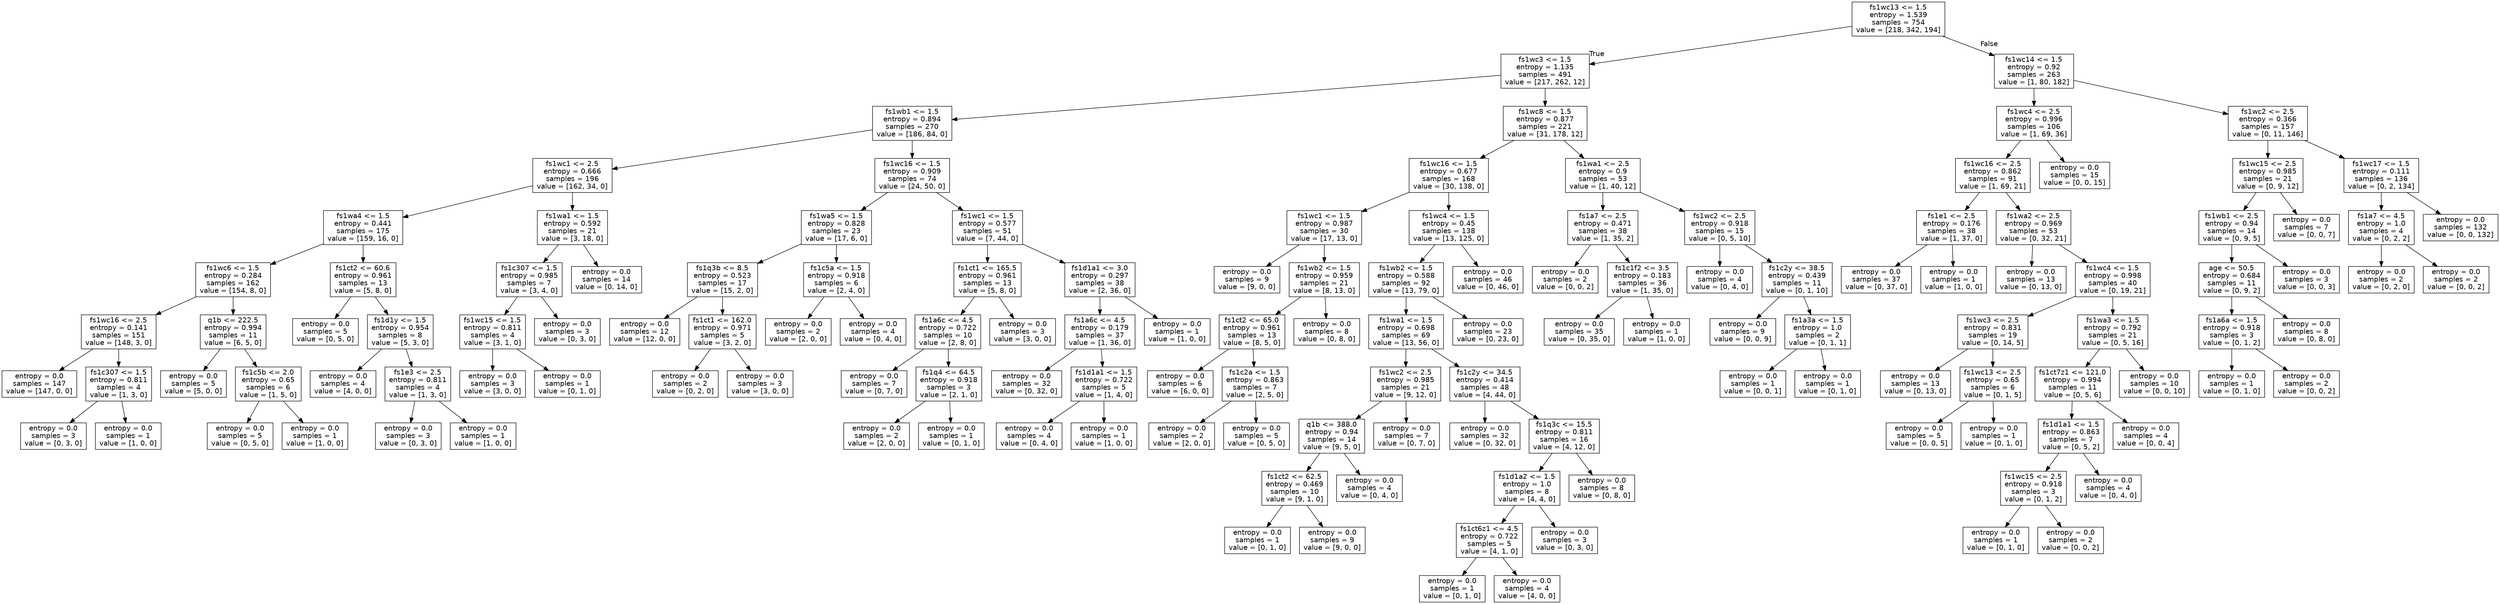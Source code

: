 digraph Tree {
node [shape=box, fontname="helvetica"] ;
edge [fontname="helvetica"] ;
0 [label="fs1wc13 <= 1.5\nentropy = 1.539\nsamples = 754\nvalue = [218, 342, 194]"] ;
1 [label="fs1wc3 <= 1.5\nentropy = 1.135\nsamples = 491\nvalue = [217, 262, 12]"] ;
0 -> 1 [labeldistance=2.5, labelangle=45, headlabel="True"] ;
2 [label="fs1wb1 <= 1.5\nentropy = 0.894\nsamples = 270\nvalue = [186, 84, 0]"] ;
1 -> 2 ;
3 [label="fs1wc1 <= 2.5\nentropy = 0.666\nsamples = 196\nvalue = [162, 34, 0]"] ;
2 -> 3 ;
4 [label="fs1wa4 <= 1.5\nentropy = 0.441\nsamples = 175\nvalue = [159, 16, 0]"] ;
3 -> 4 ;
5 [label="fs1wc6 <= 1.5\nentropy = 0.284\nsamples = 162\nvalue = [154, 8, 0]"] ;
4 -> 5 ;
6 [label="fs1wc16 <= 2.5\nentropy = 0.141\nsamples = 151\nvalue = [148, 3, 0]"] ;
5 -> 6 ;
7 [label="entropy = 0.0\nsamples = 147\nvalue = [147, 0, 0]"] ;
6 -> 7 ;
8 [label="fs1c307 <= 1.5\nentropy = 0.811\nsamples = 4\nvalue = [1, 3, 0]"] ;
6 -> 8 ;
9 [label="entropy = 0.0\nsamples = 3\nvalue = [0, 3, 0]"] ;
8 -> 9 ;
10 [label="entropy = 0.0\nsamples = 1\nvalue = [1, 0, 0]"] ;
8 -> 10 ;
11 [label="q1b <= 222.5\nentropy = 0.994\nsamples = 11\nvalue = [6, 5, 0]"] ;
5 -> 11 ;
12 [label="entropy = 0.0\nsamples = 5\nvalue = [5, 0, 0]"] ;
11 -> 12 ;
13 [label="fs1c5b <= 2.0\nentropy = 0.65\nsamples = 6\nvalue = [1, 5, 0]"] ;
11 -> 13 ;
14 [label="entropy = 0.0\nsamples = 5\nvalue = [0, 5, 0]"] ;
13 -> 14 ;
15 [label="entropy = 0.0\nsamples = 1\nvalue = [1, 0, 0]"] ;
13 -> 15 ;
16 [label="fs1ct2 <= 60.6\nentropy = 0.961\nsamples = 13\nvalue = [5, 8, 0]"] ;
4 -> 16 ;
17 [label="entropy = 0.0\nsamples = 5\nvalue = [0, 5, 0]"] ;
16 -> 17 ;
18 [label="fs1d1y <= 1.5\nentropy = 0.954\nsamples = 8\nvalue = [5, 3, 0]"] ;
16 -> 18 ;
19 [label="entropy = 0.0\nsamples = 4\nvalue = [4, 0, 0]"] ;
18 -> 19 ;
20 [label="fs1e3 <= 2.5\nentropy = 0.811\nsamples = 4\nvalue = [1, 3, 0]"] ;
18 -> 20 ;
21 [label="entropy = 0.0\nsamples = 3\nvalue = [0, 3, 0]"] ;
20 -> 21 ;
22 [label="entropy = 0.0\nsamples = 1\nvalue = [1, 0, 0]"] ;
20 -> 22 ;
23 [label="fs1wa1 <= 1.5\nentropy = 0.592\nsamples = 21\nvalue = [3, 18, 0]"] ;
3 -> 23 ;
24 [label="fs1c307 <= 1.5\nentropy = 0.985\nsamples = 7\nvalue = [3, 4, 0]"] ;
23 -> 24 ;
25 [label="fs1wc15 <= 1.5\nentropy = 0.811\nsamples = 4\nvalue = [3, 1, 0]"] ;
24 -> 25 ;
26 [label="entropy = 0.0\nsamples = 3\nvalue = [3, 0, 0]"] ;
25 -> 26 ;
27 [label="entropy = 0.0\nsamples = 1\nvalue = [0, 1, 0]"] ;
25 -> 27 ;
28 [label="entropy = 0.0\nsamples = 3\nvalue = [0, 3, 0]"] ;
24 -> 28 ;
29 [label="entropy = 0.0\nsamples = 14\nvalue = [0, 14, 0]"] ;
23 -> 29 ;
30 [label="fs1wc16 <= 1.5\nentropy = 0.909\nsamples = 74\nvalue = [24, 50, 0]"] ;
2 -> 30 ;
31 [label="fs1wa5 <= 1.5\nentropy = 0.828\nsamples = 23\nvalue = [17, 6, 0]"] ;
30 -> 31 ;
32 [label="fs1q3b <= 8.5\nentropy = 0.523\nsamples = 17\nvalue = [15, 2, 0]"] ;
31 -> 32 ;
33 [label="entropy = 0.0\nsamples = 12\nvalue = [12, 0, 0]"] ;
32 -> 33 ;
34 [label="fs1ct1 <= 162.0\nentropy = 0.971\nsamples = 5\nvalue = [3, 2, 0]"] ;
32 -> 34 ;
35 [label="entropy = 0.0\nsamples = 2\nvalue = [0, 2, 0]"] ;
34 -> 35 ;
36 [label="entropy = 0.0\nsamples = 3\nvalue = [3, 0, 0]"] ;
34 -> 36 ;
37 [label="fs1c5a <= 1.5\nentropy = 0.918\nsamples = 6\nvalue = [2, 4, 0]"] ;
31 -> 37 ;
38 [label="entropy = 0.0\nsamples = 2\nvalue = [2, 0, 0]"] ;
37 -> 38 ;
39 [label="entropy = 0.0\nsamples = 4\nvalue = [0, 4, 0]"] ;
37 -> 39 ;
40 [label="fs1wc1 <= 1.5\nentropy = 0.577\nsamples = 51\nvalue = [7, 44, 0]"] ;
30 -> 40 ;
41 [label="fs1ct1 <= 165.5\nentropy = 0.961\nsamples = 13\nvalue = [5, 8, 0]"] ;
40 -> 41 ;
42 [label="fs1a6c <= 4.5\nentropy = 0.722\nsamples = 10\nvalue = [2, 8, 0]"] ;
41 -> 42 ;
43 [label="entropy = 0.0\nsamples = 7\nvalue = [0, 7, 0]"] ;
42 -> 43 ;
44 [label="fs1q4 <= 64.5\nentropy = 0.918\nsamples = 3\nvalue = [2, 1, 0]"] ;
42 -> 44 ;
45 [label="entropy = 0.0\nsamples = 2\nvalue = [2, 0, 0]"] ;
44 -> 45 ;
46 [label="entropy = 0.0\nsamples = 1\nvalue = [0, 1, 0]"] ;
44 -> 46 ;
47 [label="entropy = 0.0\nsamples = 3\nvalue = [3, 0, 0]"] ;
41 -> 47 ;
48 [label="fs1d1a1 <= 3.0\nentropy = 0.297\nsamples = 38\nvalue = [2, 36, 0]"] ;
40 -> 48 ;
49 [label="fs1a6c <= 4.5\nentropy = 0.179\nsamples = 37\nvalue = [1, 36, 0]"] ;
48 -> 49 ;
50 [label="entropy = 0.0\nsamples = 32\nvalue = [0, 32, 0]"] ;
49 -> 50 ;
51 [label="fs1d1a1 <= 1.5\nentropy = 0.722\nsamples = 5\nvalue = [1, 4, 0]"] ;
49 -> 51 ;
52 [label="entropy = 0.0\nsamples = 4\nvalue = [0, 4, 0]"] ;
51 -> 52 ;
53 [label="entropy = 0.0\nsamples = 1\nvalue = [1, 0, 0]"] ;
51 -> 53 ;
54 [label="entropy = 0.0\nsamples = 1\nvalue = [1, 0, 0]"] ;
48 -> 54 ;
55 [label="fs1wc8 <= 1.5\nentropy = 0.877\nsamples = 221\nvalue = [31, 178, 12]"] ;
1 -> 55 ;
56 [label="fs1wc16 <= 1.5\nentropy = 0.677\nsamples = 168\nvalue = [30, 138, 0]"] ;
55 -> 56 ;
57 [label="fs1wc1 <= 1.5\nentropy = 0.987\nsamples = 30\nvalue = [17, 13, 0]"] ;
56 -> 57 ;
58 [label="entropy = 0.0\nsamples = 9\nvalue = [9, 0, 0]"] ;
57 -> 58 ;
59 [label="fs1wb2 <= 1.5\nentropy = 0.959\nsamples = 21\nvalue = [8, 13, 0]"] ;
57 -> 59 ;
60 [label="fs1ct2 <= 65.0\nentropy = 0.961\nsamples = 13\nvalue = [8, 5, 0]"] ;
59 -> 60 ;
61 [label="entropy = 0.0\nsamples = 6\nvalue = [6, 0, 0]"] ;
60 -> 61 ;
62 [label="fs1c2a <= 1.5\nentropy = 0.863\nsamples = 7\nvalue = [2, 5, 0]"] ;
60 -> 62 ;
63 [label="entropy = 0.0\nsamples = 2\nvalue = [2, 0, 0]"] ;
62 -> 63 ;
64 [label="entropy = 0.0\nsamples = 5\nvalue = [0, 5, 0]"] ;
62 -> 64 ;
65 [label="entropy = 0.0\nsamples = 8\nvalue = [0, 8, 0]"] ;
59 -> 65 ;
66 [label="fs1wc4 <= 1.5\nentropy = 0.45\nsamples = 138\nvalue = [13, 125, 0]"] ;
56 -> 66 ;
67 [label="fs1wb2 <= 1.5\nentropy = 0.588\nsamples = 92\nvalue = [13, 79, 0]"] ;
66 -> 67 ;
68 [label="fs1wa1 <= 1.5\nentropy = 0.698\nsamples = 69\nvalue = [13, 56, 0]"] ;
67 -> 68 ;
69 [label="fs1wc2 <= 2.5\nentropy = 0.985\nsamples = 21\nvalue = [9, 12, 0]"] ;
68 -> 69 ;
70 [label="q1b <= 388.0\nentropy = 0.94\nsamples = 14\nvalue = [9, 5, 0]"] ;
69 -> 70 ;
71 [label="fs1ct2 <= 62.5\nentropy = 0.469\nsamples = 10\nvalue = [9, 1, 0]"] ;
70 -> 71 ;
72 [label="entropy = 0.0\nsamples = 1\nvalue = [0, 1, 0]"] ;
71 -> 72 ;
73 [label="entropy = 0.0\nsamples = 9\nvalue = [9, 0, 0]"] ;
71 -> 73 ;
74 [label="entropy = 0.0\nsamples = 4\nvalue = [0, 4, 0]"] ;
70 -> 74 ;
75 [label="entropy = 0.0\nsamples = 7\nvalue = [0, 7, 0]"] ;
69 -> 75 ;
76 [label="fs1c2y <= 34.5\nentropy = 0.414\nsamples = 48\nvalue = [4, 44, 0]"] ;
68 -> 76 ;
77 [label="entropy = 0.0\nsamples = 32\nvalue = [0, 32, 0]"] ;
76 -> 77 ;
78 [label="fs1q3c <= 15.5\nentropy = 0.811\nsamples = 16\nvalue = [4, 12, 0]"] ;
76 -> 78 ;
79 [label="fs1d1a2 <= 1.5\nentropy = 1.0\nsamples = 8\nvalue = [4, 4, 0]"] ;
78 -> 79 ;
80 [label="fs1ct6z1 <= 4.5\nentropy = 0.722\nsamples = 5\nvalue = [4, 1, 0]"] ;
79 -> 80 ;
81 [label="entropy = 0.0\nsamples = 1\nvalue = [0, 1, 0]"] ;
80 -> 81 ;
82 [label="entropy = 0.0\nsamples = 4\nvalue = [4, 0, 0]"] ;
80 -> 82 ;
83 [label="entropy = 0.0\nsamples = 3\nvalue = [0, 3, 0]"] ;
79 -> 83 ;
84 [label="entropy = 0.0\nsamples = 8\nvalue = [0, 8, 0]"] ;
78 -> 84 ;
85 [label="entropy = 0.0\nsamples = 23\nvalue = [0, 23, 0]"] ;
67 -> 85 ;
86 [label="entropy = 0.0\nsamples = 46\nvalue = [0, 46, 0]"] ;
66 -> 86 ;
87 [label="fs1wa1 <= 2.5\nentropy = 0.9\nsamples = 53\nvalue = [1, 40, 12]"] ;
55 -> 87 ;
88 [label="fs1a7 <= 2.5\nentropy = 0.471\nsamples = 38\nvalue = [1, 35, 2]"] ;
87 -> 88 ;
89 [label="entropy = 0.0\nsamples = 2\nvalue = [0, 0, 2]"] ;
88 -> 89 ;
90 [label="fs1c1f2 <= 3.5\nentropy = 0.183\nsamples = 36\nvalue = [1, 35, 0]"] ;
88 -> 90 ;
91 [label="entropy = 0.0\nsamples = 35\nvalue = [0, 35, 0]"] ;
90 -> 91 ;
92 [label="entropy = 0.0\nsamples = 1\nvalue = [1, 0, 0]"] ;
90 -> 92 ;
93 [label="fs1wc2 <= 2.5\nentropy = 0.918\nsamples = 15\nvalue = [0, 5, 10]"] ;
87 -> 93 ;
94 [label="entropy = 0.0\nsamples = 4\nvalue = [0, 4, 0]"] ;
93 -> 94 ;
95 [label="fs1c2y <= 38.5\nentropy = 0.439\nsamples = 11\nvalue = [0, 1, 10]"] ;
93 -> 95 ;
96 [label="entropy = 0.0\nsamples = 9\nvalue = [0, 0, 9]"] ;
95 -> 96 ;
97 [label="fs1a3a <= 1.5\nentropy = 1.0\nsamples = 2\nvalue = [0, 1, 1]"] ;
95 -> 97 ;
98 [label="entropy = 0.0\nsamples = 1\nvalue = [0, 0, 1]"] ;
97 -> 98 ;
99 [label="entropy = 0.0\nsamples = 1\nvalue = [0, 1, 0]"] ;
97 -> 99 ;
100 [label="fs1wc14 <= 1.5\nentropy = 0.92\nsamples = 263\nvalue = [1, 80, 182]"] ;
0 -> 100 [labeldistance=2.5, labelangle=-45, headlabel="False"] ;
101 [label="fs1wc4 <= 2.5\nentropy = 0.996\nsamples = 106\nvalue = [1, 69, 36]"] ;
100 -> 101 ;
102 [label="fs1wc16 <= 2.5\nentropy = 0.862\nsamples = 91\nvalue = [1, 69, 21]"] ;
101 -> 102 ;
103 [label="fs1e1 <= 2.5\nentropy = 0.176\nsamples = 38\nvalue = [1, 37, 0]"] ;
102 -> 103 ;
104 [label="entropy = 0.0\nsamples = 37\nvalue = [0, 37, 0]"] ;
103 -> 104 ;
105 [label="entropy = 0.0\nsamples = 1\nvalue = [1, 0, 0]"] ;
103 -> 105 ;
106 [label="fs1wa2 <= 2.5\nentropy = 0.969\nsamples = 53\nvalue = [0, 32, 21]"] ;
102 -> 106 ;
107 [label="entropy = 0.0\nsamples = 13\nvalue = [0, 13, 0]"] ;
106 -> 107 ;
108 [label="fs1wc4 <= 1.5\nentropy = 0.998\nsamples = 40\nvalue = [0, 19, 21]"] ;
106 -> 108 ;
109 [label="fs1wc3 <= 2.5\nentropy = 0.831\nsamples = 19\nvalue = [0, 14, 5]"] ;
108 -> 109 ;
110 [label="entropy = 0.0\nsamples = 13\nvalue = [0, 13, 0]"] ;
109 -> 110 ;
111 [label="fs1wc13 <= 2.5\nentropy = 0.65\nsamples = 6\nvalue = [0, 1, 5]"] ;
109 -> 111 ;
112 [label="entropy = 0.0\nsamples = 5\nvalue = [0, 0, 5]"] ;
111 -> 112 ;
113 [label="entropy = 0.0\nsamples = 1\nvalue = [0, 1, 0]"] ;
111 -> 113 ;
114 [label="fs1wa3 <= 1.5\nentropy = 0.792\nsamples = 21\nvalue = [0, 5, 16]"] ;
108 -> 114 ;
115 [label="fs1ct7z1 <= 121.0\nentropy = 0.994\nsamples = 11\nvalue = [0, 5, 6]"] ;
114 -> 115 ;
116 [label="fs1d1a1 <= 1.5\nentropy = 0.863\nsamples = 7\nvalue = [0, 5, 2]"] ;
115 -> 116 ;
117 [label="fs1wc15 <= 2.5\nentropy = 0.918\nsamples = 3\nvalue = [0, 1, 2]"] ;
116 -> 117 ;
118 [label="entropy = 0.0\nsamples = 1\nvalue = [0, 1, 0]"] ;
117 -> 118 ;
119 [label="entropy = 0.0\nsamples = 2\nvalue = [0, 0, 2]"] ;
117 -> 119 ;
120 [label="entropy = 0.0\nsamples = 4\nvalue = [0, 4, 0]"] ;
116 -> 120 ;
121 [label="entropy = 0.0\nsamples = 4\nvalue = [0, 0, 4]"] ;
115 -> 121 ;
122 [label="entropy = 0.0\nsamples = 10\nvalue = [0, 0, 10]"] ;
114 -> 122 ;
123 [label="entropy = 0.0\nsamples = 15\nvalue = [0, 0, 15]"] ;
101 -> 123 ;
124 [label="fs1wc2 <= 2.5\nentropy = 0.366\nsamples = 157\nvalue = [0, 11, 146]"] ;
100 -> 124 ;
125 [label="fs1wc15 <= 2.5\nentropy = 0.985\nsamples = 21\nvalue = [0, 9, 12]"] ;
124 -> 125 ;
126 [label="fs1wb1 <= 2.5\nentropy = 0.94\nsamples = 14\nvalue = [0, 9, 5]"] ;
125 -> 126 ;
127 [label="age <= 50.5\nentropy = 0.684\nsamples = 11\nvalue = [0, 9, 2]"] ;
126 -> 127 ;
128 [label="fs1a6a <= 1.5\nentropy = 0.918\nsamples = 3\nvalue = [0, 1, 2]"] ;
127 -> 128 ;
129 [label="entropy = 0.0\nsamples = 1\nvalue = [0, 1, 0]"] ;
128 -> 129 ;
130 [label="entropy = 0.0\nsamples = 2\nvalue = [0, 0, 2]"] ;
128 -> 130 ;
131 [label="entropy = 0.0\nsamples = 8\nvalue = [0, 8, 0]"] ;
127 -> 131 ;
132 [label="entropy = 0.0\nsamples = 3\nvalue = [0, 0, 3]"] ;
126 -> 132 ;
133 [label="entropy = 0.0\nsamples = 7\nvalue = [0, 0, 7]"] ;
125 -> 133 ;
134 [label="fs1wc17 <= 1.5\nentropy = 0.111\nsamples = 136\nvalue = [0, 2, 134]"] ;
124 -> 134 ;
135 [label="fs1a7 <= 4.5\nentropy = 1.0\nsamples = 4\nvalue = [0, 2, 2]"] ;
134 -> 135 ;
136 [label="entropy = 0.0\nsamples = 2\nvalue = [0, 2, 0]"] ;
135 -> 136 ;
137 [label="entropy = 0.0\nsamples = 2\nvalue = [0, 0, 2]"] ;
135 -> 137 ;
138 [label="entropy = 0.0\nsamples = 132\nvalue = [0, 0, 132]"] ;
134 -> 138 ;
}